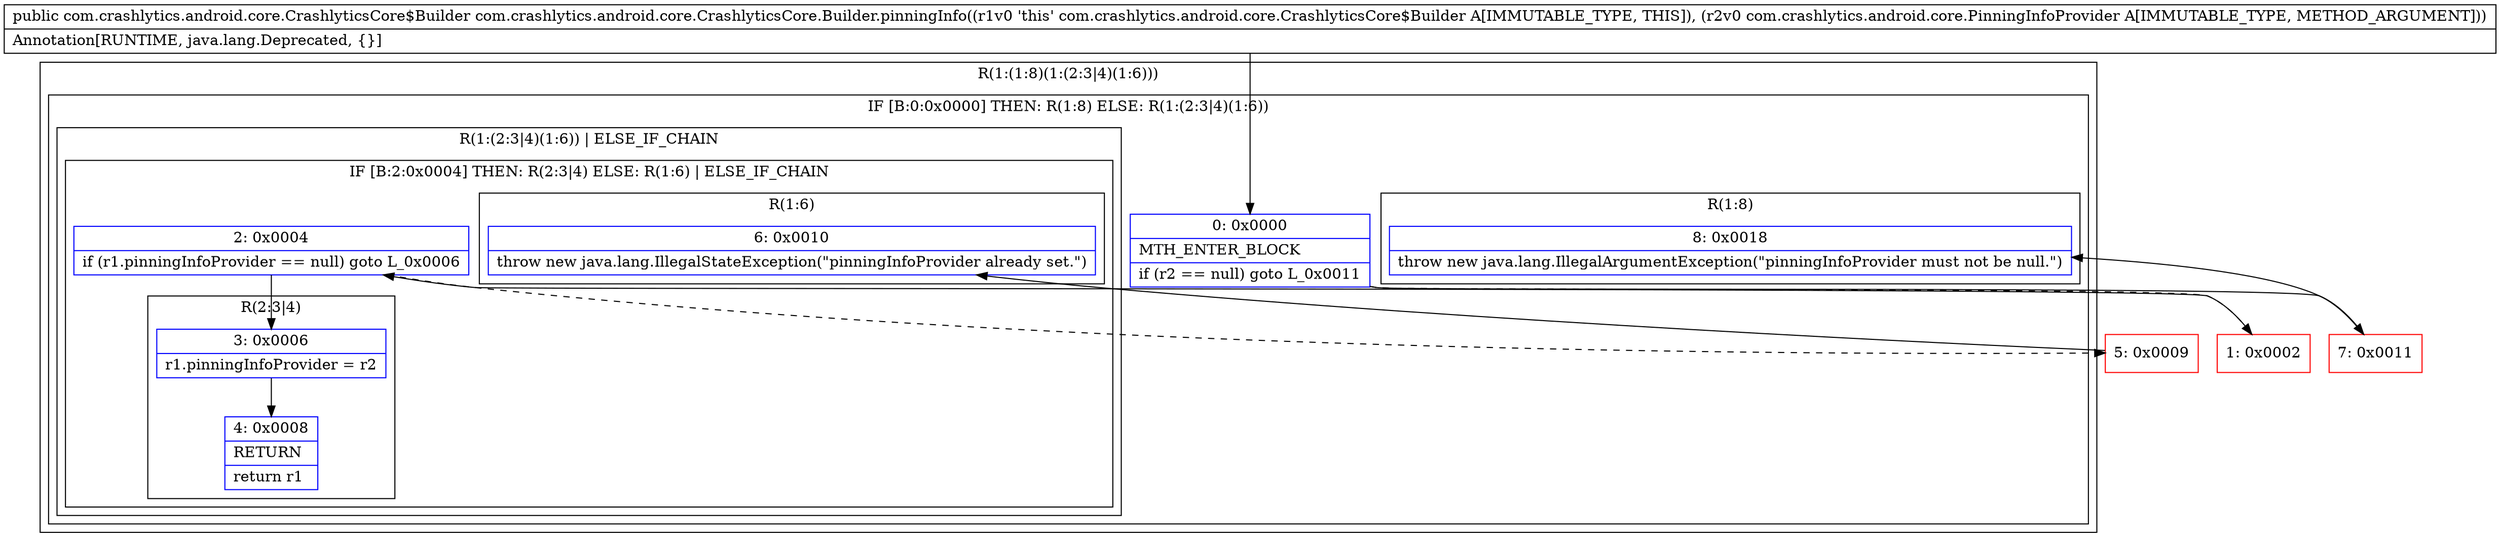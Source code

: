 digraph "CFG forcom.crashlytics.android.core.CrashlyticsCore.Builder.pinningInfo(Lcom\/crashlytics\/android\/core\/PinningInfoProvider;)Lcom\/crashlytics\/android\/core\/CrashlyticsCore$Builder;" {
subgraph cluster_Region_1503117832 {
label = "R(1:(1:8)(1:(2:3|4)(1:6)))";
node [shape=record,color=blue];
subgraph cluster_IfRegion_1320888192 {
label = "IF [B:0:0x0000] THEN: R(1:8) ELSE: R(1:(2:3|4)(1:6))";
node [shape=record,color=blue];
Node_0 [shape=record,label="{0\:\ 0x0000|MTH_ENTER_BLOCK\l|if (r2 == null) goto L_0x0011\l}"];
subgraph cluster_Region_1057083159 {
label = "R(1:8)";
node [shape=record,color=blue];
Node_8 [shape=record,label="{8\:\ 0x0018|throw new java.lang.IllegalArgumentException(\"pinningInfoProvider must not be null.\")\l}"];
}
subgraph cluster_Region_1084457399 {
label = "R(1:(2:3|4)(1:6)) | ELSE_IF_CHAIN\l";
node [shape=record,color=blue];
subgraph cluster_IfRegion_658742313 {
label = "IF [B:2:0x0004] THEN: R(2:3|4) ELSE: R(1:6) | ELSE_IF_CHAIN\l";
node [shape=record,color=blue];
Node_2 [shape=record,label="{2\:\ 0x0004|if (r1.pinningInfoProvider == null) goto L_0x0006\l}"];
subgraph cluster_Region_810756198 {
label = "R(2:3|4)";
node [shape=record,color=blue];
Node_3 [shape=record,label="{3\:\ 0x0006|r1.pinningInfoProvider = r2\l}"];
Node_4 [shape=record,label="{4\:\ 0x0008|RETURN\l|return r1\l}"];
}
subgraph cluster_Region_18554892 {
label = "R(1:6)";
node [shape=record,color=blue];
Node_6 [shape=record,label="{6\:\ 0x0010|throw new java.lang.IllegalStateException(\"pinningInfoProvider already set.\")\l}"];
}
}
}
}
}
Node_1 [shape=record,color=red,label="{1\:\ 0x0002}"];
Node_5 [shape=record,color=red,label="{5\:\ 0x0009}"];
Node_7 [shape=record,color=red,label="{7\:\ 0x0011}"];
MethodNode[shape=record,label="{public com.crashlytics.android.core.CrashlyticsCore$Builder com.crashlytics.android.core.CrashlyticsCore.Builder.pinningInfo((r1v0 'this' com.crashlytics.android.core.CrashlyticsCore$Builder A[IMMUTABLE_TYPE, THIS]), (r2v0 com.crashlytics.android.core.PinningInfoProvider A[IMMUTABLE_TYPE, METHOD_ARGUMENT]))  | Annotation[RUNTIME, java.lang.Deprecated, \{\}]\l}"];
MethodNode -> Node_0;
Node_0 -> Node_1[style=dashed];
Node_0 -> Node_7;
Node_2 -> Node_3;
Node_2 -> Node_5[style=dashed];
Node_3 -> Node_4;
Node_1 -> Node_2;
Node_5 -> Node_6;
Node_7 -> Node_8;
}

